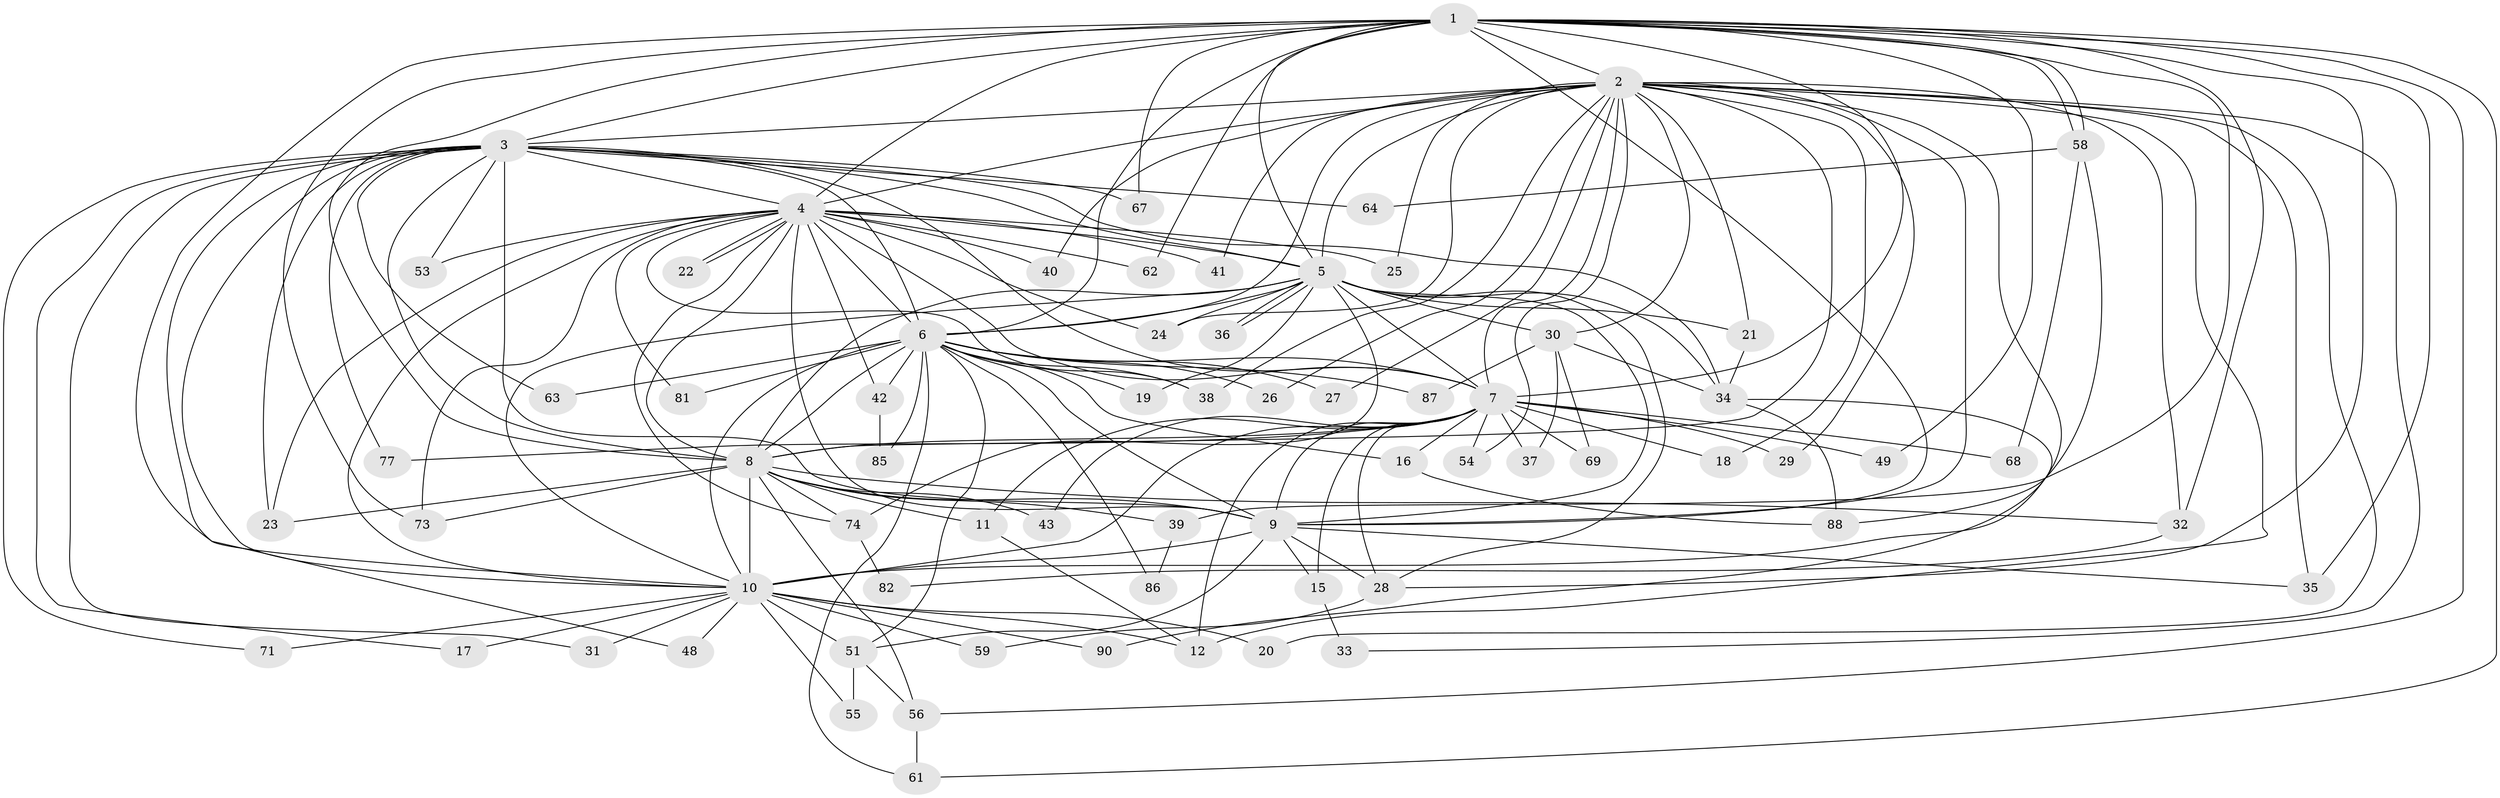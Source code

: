 // original degree distribution, {22: 0.02197802197802198, 27: 0.01098901098901099, 21: 0.02197802197802198, 23: 0.01098901098901099, 20: 0.01098901098901099, 25: 0.01098901098901099, 18: 0.01098901098901099, 12: 0.01098901098901099, 3: 0.16483516483516483, 4: 0.04395604395604396, 2: 0.6263736263736264, 5: 0.03296703296703297, 6: 0.01098901098901099, 7: 0.01098901098901099}
// Generated by graph-tools (version 1.1) at 2025/11/02/27/25 16:11:05]
// undirected, 68 vertices, 178 edges
graph export_dot {
graph [start="1"]
  node [color=gray90,style=filled];
  1 [super="+83"];
  2 [super="+72"];
  3 [super="+46"];
  4 [super="+70"];
  5 [super="+44"];
  6 [super="+13"];
  7 [super="+52"];
  8 [super="+80"];
  9 [super="+66"];
  10 [super="+65"];
  11 [super="+14"];
  12;
  15;
  16;
  17;
  18;
  19;
  20;
  21 [super="+76"];
  22;
  23 [super="+60"];
  24;
  25;
  26;
  27;
  28 [super="+45"];
  29;
  30 [super="+50"];
  31;
  32 [super="+89"];
  33;
  34 [super="+47"];
  35 [super="+75"];
  36;
  37;
  38 [super="+84"];
  39;
  40;
  41;
  42;
  43;
  48;
  49;
  51 [super="+57"];
  53;
  54;
  55;
  56;
  58 [super="+91"];
  59;
  61 [super="+79"];
  62;
  63;
  64;
  67;
  68;
  69;
  71;
  73;
  74 [super="+78"];
  77;
  81;
  82;
  85;
  86;
  87;
  88;
  90;
  1 -- 2;
  1 -- 3 [weight=2];
  1 -- 4;
  1 -- 5;
  1 -- 6;
  1 -- 7;
  1 -- 8;
  1 -- 9;
  1 -- 10;
  1 -- 32;
  1 -- 35;
  1 -- 39;
  1 -- 49;
  1 -- 56;
  1 -- 58;
  1 -- 58;
  1 -- 61;
  1 -- 62;
  1 -- 67;
  1 -- 73;
  1 -- 28;
  2 -- 3;
  2 -- 4;
  2 -- 5 [weight=2];
  2 -- 6;
  2 -- 7;
  2 -- 8;
  2 -- 9;
  2 -- 10;
  2 -- 18;
  2 -- 20;
  2 -- 21;
  2 -- 24;
  2 -- 25;
  2 -- 26;
  2 -- 27;
  2 -- 29;
  2 -- 30;
  2 -- 33;
  2 -- 35;
  2 -- 38;
  2 -- 40;
  2 -- 41;
  2 -- 54;
  2 -- 12;
  2 -- 32;
  3 -- 4;
  3 -- 5;
  3 -- 6;
  3 -- 7;
  3 -- 8;
  3 -- 9;
  3 -- 10;
  3 -- 17;
  3 -- 23;
  3 -- 31;
  3 -- 34;
  3 -- 48;
  3 -- 53;
  3 -- 63;
  3 -- 64;
  3 -- 67;
  3 -- 71;
  3 -- 77;
  4 -- 5;
  4 -- 6;
  4 -- 7;
  4 -- 8;
  4 -- 9;
  4 -- 10;
  4 -- 22;
  4 -- 22;
  4 -- 23;
  4 -- 25;
  4 -- 40;
  4 -- 41;
  4 -- 42;
  4 -- 53;
  4 -- 62;
  4 -- 73;
  4 -- 74;
  4 -- 81;
  4 -- 24;
  4 -- 38;
  5 -- 6;
  5 -- 7;
  5 -- 8;
  5 -- 9;
  5 -- 10;
  5 -- 19;
  5 -- 21;
  5 -- 24;
  5 -- 28;
  5 -- 30;
  5 -- 34 [weight=2];
  5 -- 36;
  5 -- 36;
  5 -- 74;
  6 -- 7 [weight=2];
  6 -- 8;
  6 -- 9;
  6 -- 10;
  6 -- 19;
  6 -- 26;
  6 -- 27;
  6 -- 38;
  6 -- 42;
  6 -- 51;
  6 -- 61;
  6 -- 63;
  6 -- 81;
  6 -- 85;
  6 -- 86;
  6 -- 87;
  6 -- 16;
  7 -- 8;
  7 -- 9;
  7 -- 10 [weight=2];
  7 -- 11;
  7 -- 12;
  7 -- 15;
  7 -- 16;
  7 -- 18;
  7 -- 28;
  7 -- 29;
  7 -- 37;
  7 -- 43;
  7 -- 49;
  7 -- 54;
  7 -- 68;
  7 -- 69;
  7 -- 77;
  8 -- 9;
  8 -- 10 [weight=2];
  8 -- 11;
  8 -- 32;
  8 -- 39;
  8 -- 43;
  8 -- 73;
  8 -- 23;
  8 -- 74;
  8 -- 56;
  9 -- 10;
  9 -- 15;
  9 -- 51;
  9 -- 28;
  9 -- 35;
  10 -- 12;
  10 -- 17;
  10 -- 20;
  10 -- 31;
  10 -- 48;
  10 -- 55;
  10 -- 59;
  10 -- 71;
  10 -- 90;
  10 -- 51;
  11 -- 12;
  15 -- 33;
  16 -- 88;
  21 -- 34;
  28 -- 59;
  30 -- 37;
  30 -- 69;
  30 -- 87;
  30 -- 34;
  32 -- 82;
  34 -- 88;
  34 -- 90;
  39 -- 86;
  42 -- 85;
  51 -- 55;
  51 -- 56;
  56 -- 61;
  58 -- 64;
  58 -- 68;
  58 -- 88;
  74 -- 82;
}
